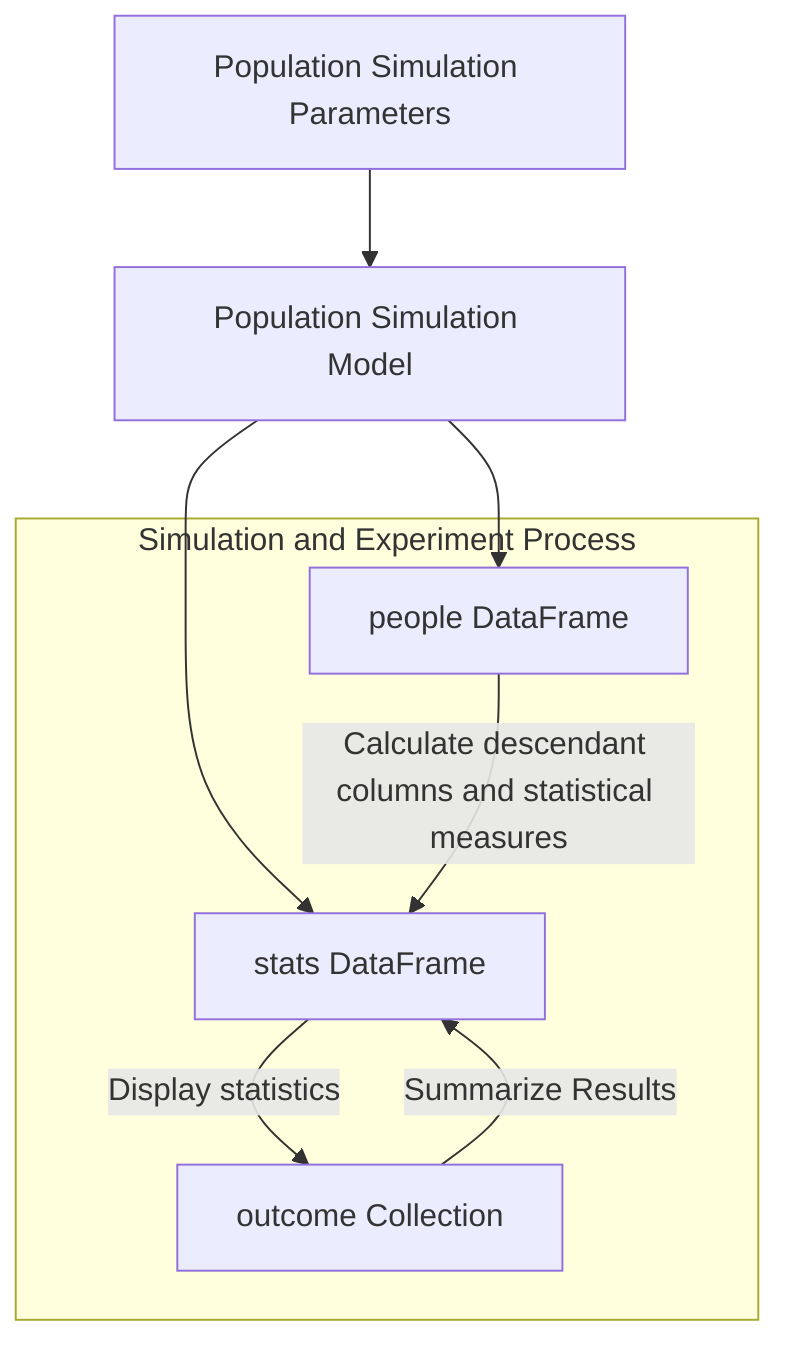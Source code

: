 flowchart TD
    %% Define data sources
    ds1["Population Simulation Parameters"]
    %% Define variables
    v1["people DataFrame"]
    v2["stats DataFrame"]
    v3["outcome Collection"]
    %% Define models
    mm1["Population Simulation Model"]
    
    %% Data source to Model
    ds1 --> mm1
    
    %% Model to Data Variables
    mm1 --> v1
    mm1 --> v2
    
    %% Model Process
    subgraph Model_Process["Simulation and Experiment Process"]
        direction TB
        v1 -- "Calculate descendant columns and statistical measures" --> v2
        v2 -- "Display statistics" --> v3
    end

    %% Final Output
    v3 --> |"Summarize Results"| v2